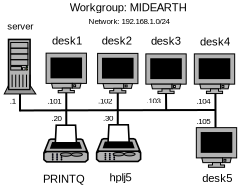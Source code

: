 <?xml version="1.0" encoding="UTF-8"?>
<dia:diagram xmlns:dia="http://www.lysator.liu.se/~alla/dia/">
  <dia:layer name="Background" visible="true">
    <dia:object type="Network - General Computer (Tower)" version="0" id="O0">
      <dia:attribute name="obj_pos">
        <dia:point val="0.836,0.936"/>
      </dia:attribute>
      <dia:attribute name="obj_bb">
        <dia:rectangle val="0.827,0.896;2.424,4.535"/>
      </dia:attribute>
      <dia:attribute name="elem_corner">
        <dia:point val="0.836,0.936"/>
      </dia:attribute>
      <dia:attribute name="elem_width">
        <dia:real val="1.579"/>
      </dia:attribute>
      <dia:attribute name="elem_height">
        <dia:real val="2.727"/>
      </dia:attribute>
      <dia:attribute name="show_background">
        <dia:boolean val="true"/>
      </dia:attribute>
      <dia:attribute name="flip_horizontal">
        <dia:boolean val="false"/>
      </dia:attribute>
      <dia:attribute name="flip_vertical">
        <dia:boolean val="false"/>
      </dia:attribute>
      <dia:attribute name="padding">
        <dia:real val="0.354"/>
      </dia:attribute>
      <dia:attribute name="text">
        <dia:composite type="text">
          <dia:attribute name="string">
            <dia:string>##</dia:string>
          </dia:attribute>
          <dia:attribute name="font">
            <dia:font name="Courier"/>
          </dia:attribute>
          <dia:attribute name="height">
            <dia:real val="0.8"/>
          </dia:attribute>
          <dia:attribute name="pos">
            <dia:point val="1.625,4.331"/>
          </dia:attribute>
          <dia:attribute name="color">
            <dia:color val="#000000"/>
          </dia:attribute>
          <dia:attribute name="alignment">
            <dia:enum val="1"/>
          </dia:attribute>
        </dia:composite>
      </dia:attribute>
    </dia:object>
    <dia:object type="Standard - Line" version="0" id="O1">
      <dia:attribute name="obj_pos">
        <dia:point val="1.587,4.487"/>
      </dia:attribute>
      <dia:attribute name="obj_bb">
        <dia:rectangle val="1.537,4.412;11.463,4.538"/>
      </dia:attribute>
      <dia:attribute name="conn_endpoints">
        <dia:point val="1.587,4.487"/>
        <dia:point val="11.412,4.463"/>
      </dia:attribute>
      <dia:attribute name="numcp">
        <dia:int val="1"/>
      </dia:attribute>
    </dia:object>
    <dia:object type="Standard - Line" version="0" id="O2">
      <dia:attribute name="obj_pos">
        <dia:point val="1.625,3.664"/>
      </dia:attribute>
      <dia:attribute name="obj_bb">
        <dia:rectangle val="1.574,3.614;1.675,4.574"/>
      </dia:attribute>
      <dia:attribute name="conn_endpoints">
        <dia:point val="1.625,3.664"/>
        <dia:point val="1.624,4.524"/>
      </dia:attribute>
      <dia:attribute name="numcp">
        <dia:int val="1"/>
      </dia:attribute>
      <dia:connections>
        <dia:connection handle="0" to="O0" connection="1"/>
      </dia:connections>
    </dia:object>
    <dia:object type="Network - General Monitor (With Stand)" version="0" id="O3">
      <dia:attribute name="obj_pos">
        <dia:point val="2.929,1.621"/>
      </dia:attribute>
      <dia:attribute name="obj_bb">
        <dia:rectangle val="2.904,1.596;4.971,4.471"/>
      </dia:attribute>
      <dia:attribute name="elem_corner">
        <dia:point val="2.929,1.621"/>
      </dia:attribute>
      <dia:attribute name="elem_width">
        <dia:real val="2.017"/>
      </dia:attribute>
      <dia:attribute name="elem_height">
        <dia:real val="1.983"/>
      </dia:attribute>
      <dia:attribute name="show_background">
        <dia:boolean val="true"/>
      </dia:attribute>
      <dia:attribute name="flip_horizontal">
        <dia:boolean val="false"/>
      </dia:attribute>
      <dia:attribute name="flip_vertical">
        <dia:boolean val="false"/>
      </dia:attribute>
      <dia:attribute name="padding">
        <dia:real val="0.354"/>
      </dia:attribute>
      <dia:attribute name="text">
        <dia:composite type="text">
          <dia:attribute name="string">
            <dia:string>##</dia:string>
          </dia:attribute>
          <dia:attribute name="font">
            <dia:font name="Courier"/>
          </dia:attribute>
          <dia:attribute name="height">
            <dia:real val="0.8"/>
          </dia:attribute>
          <dia:attribute name="pos">
            <dia:point val="3.938,4.267"/>
          </dia:attribute>
          <dia:attribute name="color">
            <dia:color val="#000000"/>
          </dia:attribute>
          <dia:attribute name="alignment">
            <dia:enum val="1"/>
          </dia:attribute>
        </dia:composite>
      </dia:attribute>
    </dia:object>
    <dia:object type="Network - General Monitor (With Stand)" version="0" id="O4">
      <dia:attribute name="obj_pos">
        <dia:point val="5.504,1.633"/>
      </dia:attribute>
      <dia:attribute name="obj_bb">
        <dia:rectangle val="5.479,1.608;7.546,4.484"/>
      </dia:attribute>
      <dia:attribute name="elem_corner">
        <dia:point val="5.504,1.633"/>
      </dia:attribute>
      <dia:attribute name="elem_width">
        <dia:real val="2.017"/>
      </dia:attribute>
      <dia:attribute name="elem_height">
        <dia:real val="1.983"/>
      </dia:attribute>
      <dia:attribute name="show_background">
        <dia:boolean val="true"/>
      </dia:attribute>
      <dia:attribute name="flip_horizontal">
        <dia:boolean val="false"/>
      </dia:attribute>
      <dia:attribute name="flip_vertical">
        <dia:boolean val="false"/>
      </dia:attribute>
      <dia:attribute name="padding">
        <dia:real val="0.354"/>
      </dia:attribute>
      <dia:attribute name="text">
        <dia:composite type="text">
          <dia:attribute name="string">
            <dia:string>##</dia:string>
          </dia:attribute>
          <dia:attribute name="font">
            <dia:font name="Courier"/>
          </dia:attribute>
          <dia:attribute name="height">
            <dia:real val="0.8"/>
          </dia:attribute>
          <dia:attribute name="pos">
            <dia:point val="6.513,4.279"/>
          </dia:attribute>
          <dia:attribute name="color">
            <dia:color val="#000000"/>
          </dia:attribute>
          <dia:attribute name="alignment">
            <dia:enum val="1"/>
          </dia:attribute>
        </dia:composite>
      </dia:attribute>
    </dia:object>
    <dia:object type="Network - General Monitor (With Stand)" version="0" id="O5">
      <dia:attribute name="obj_pos">
        <dia:point val="7.917,1.658"/>
      </dia:attribute>
      <dia:attribute name="obj_bb">
        <dia:rectangle val="7.892,1.633;9.958,4.509"/>
      </dia:attribute>
      <dia:attribute name="elem_corner">
        <dia:point val="7.917,1.658"/>
      </dia:attribute>
      <dia:attribute name="elem_width">
        <dia:real val="2.017"/>
      </dia:attribute>
      <dia:attribute name="elem_height">
        <dia:real val="1.983"/>
      </dia:attribute>
      <dia:attribute name="show_background">
        <dia:boolean val="true"/>
      </dia:attribute>
      <dia:attribute name="flip_horizontal">
        <dia:boolean val="false"/>
      </dia:attribute>
      <dia:attribute name="flip_vertical">
        <dia:boolean val="false"/>
      </dia:attribute>
      <dia:attribute name="padding">
        <dia:real val="0.354"/>
      </dia:attribute>
      <dia:attribute name="text">
        <dia:composite type="text">
          <dia:attribute name="string">
            <dia:string>##</dia:string>
          </dia:attribute>
          <dia:attribute name="font">
            <dia:font name="Courier"/>
          </dia:attribute>
          <dia:attribute name="height">
            <dia:real val="0.8"/>
          </dia:attribute>
          <dia:attribute name="pos">
            <dia:point val="8.925,4.304"/>
          </dia:attribute>
          <dia:attribute name="color">
            <dia:color val="#000000"/>
          </dia:attribute>
          <dia:attribute name="alignment">
            <dia:enum val="1"/>
          </dia:attribute>
        </dia:composite>
      </dia:attribute>
    </dia:object>
    <dia:object type="Network - General Monitor (With Stand)" version="0" id="O6">
      <dia:attribute name="obj_pos">
        <dia:point val="10.341,1.658"/>
      </dia:attribute>
      <dia:attribute name="obj_bb">
        <dia:rectangle val="10.316,1.633;12.383,4.509"/>
      </dia:attribute>
      <dia:attribute name="elem_corner">
        <dia:point val="10.341,1.658"/>
      </dia:attribute>
      <dia:attribute name="elem_width">
        <dia:real val="2.017"/>
      </dia:attribute>
      <dia:attribute name="elem_height">
        <dia:real val="1.983"/>
      </dia:attribute>
      <dia:attribute name="show_background">
        <dia:boolean val="true"/>
      </dia:attribute>
      <dia:attribute name="flip_horizontal">
        <dia:boolean val="false"/>
      </dia:attribute>
      <dia:attribute name="flip_vertical">
        <dia:boolean val="false"/>
      </dia:attribute>
      <dia:attribute name="padding">
        <dia:real val="0.354"/>
      </dia:attribute>
      <dia:attribute name="text">
        <dia:composite type="text">
          <dia:attribute name="string">
            <dia:string>##</dia:string>
          </dia:attribute>
          <dia:attribute name="font">
            <dia:font name="Courier"/>
          </dia:attribute>
          <dia:attribute name="height">
            <dia:real val="0.8"/>
          </dia:attribute>
          <dia:attribute name="pos">
            <dia:point val="11.35,4.304"/>
          </dia:attribute>
          <dia:attribute name="color">
            <dia:color val="#000000"/>
          </dia:attribute>
          <dia:attribute name="alignment">
            <dia:enum val="1"/>
          </dia:attribute>
        </dia:composite>
      </dia:attribute>
    </dia:object>
    <dia:object type="Standard - Line" version="0" id="O7">
      <dia:attribute name="obj_pos">
        <dia:point val="3.938,3.604"/>
      </dia:attribute>
      <dia:attribute name="obj_bb">
        <dia:rectangle val="3.887,3.554;3.99,5.281"/>
      </dia:attribute>
      <dia:attribute name="conn_endpoints">
        <dia:point val="3.938,3.604"/>
        <dia:point val="3.939,5.231"/>
      </dia:attribute>
      <dia:attribute name="numcp">
        <dia:int val="1"/>
      </dia:attribute>
      <dia:connections>
        <dia:connection handle="0" to="O3" connection="0"/>
      </dia:connections>
    </dia:object>
    <dia:object type="Standard - Line" version="0" id="O8">
      <dia:attribute name="obj_pos">
        <dia:point val="6.513,3.617"/>
      </dia:attribute>
      <dia:attribute name="obj_bb">
        <dia:rectangle val="6.463,3.567;6.562,5.287"/>
      </dia:attribute>
      <dia:attribute name="conn_endpoints">
        <dia:point val="6.513,3.617"/>
        <dia:point val="6.513,5.237"/>
      </dia:attribute>
      <dia:attribute name="numcp">
        <dia:int val="1"/>
      </dia:attribute>
      <dia:connections>
        <dia:connection handle="0" to="O4" connection="0"/>
      </dia:connections>
    </dia:object>
    <dia:object type="Standard - Line" version="0" id="O9">
      <dia:attribute name="obj_pos">
        <dia:point val="8.925,3.642"/>
      </dia:attribute>
      <dia:attribute name="obj_bb">
        <dia:rectangle val="8.875,3.591;8.984,4.551"/>
      </dia:attribute>
      <dia:attribute name="conn_endpoints">
        <dia:point val="8.925,3.642"/>
        <dia:point val="8.933,4.5"/>
      </dia:attribute>
      <dia:attribute name="numcp">
        <dia:int val="1"/>
      </dia:attribute>
      <dia:connections>
        <dia:connection handle="0" to="O5" connection="0"/>
      </dia:connections>
    </dia:object>
    <dia:object type="Standard - Line" version="0" id="O10">
      <dia:attribute name="obj_pos">
        <dia:point val="11.396,3.654"/>
      </dia:attribute>
      <dia:attribute name="obj_bb">
        <dia:rectangle val="11.346,3.604;11.45,5.413"/>
      </dia:attribute>
      <dia:attribute name="conn_endpoints">
        <dia:point val="11.396,3.654"/>
        <dia:point val="11.4,5.362"/>
      </dia:attribute>
      <dia:attribute name="numcp">
        <dia:int val="1"/>
      </dia:attribute>
    </dia:object>
    <dia:object type="Network - General Monitor (With Stand)" version="0" id="O11">
      <dia:attribute name="obj_pos">
        <dia:point val="10.441,5.346"/>
      </dia:attribute>
      <dia:attribute name="obj_bb">
        <dia:rectangle val="10.416,5.321;12.483,8.196"/>
      </dia:attribute>
      <dia:attribute name="elem_corner">
        <dia:point val="10.441,5.346"/>
      </dia:attribute>
      <dia:attribute name="elem_width">
        <dia:real val="2.017"/>
      </dia:attribute>
      <dia:attribute name="elem_height">
        <dia:real val="1.983"/>
      </dia:attribute>
      <dia:attribute name="show_background">
        <dia:boolean val="true"/>
      </dia:attribute>
      <dia:attribute name="flip_horizontal">
        <dia:boolean val="false"/>
      </dia:attribute>
      <dia:attribute name="flip_vertical">
        <dia:boolean val="false"/>
      </dia:attribute>
      <dia:attribute name="padding">
        <dia:real val="0.354"/>
      </dia:attribute>
      <dia:attribute name="text">
        <dia:composite type="text">
          <dia:attribute name="string">
            <dia:string>##</dia:string>
          </dia:attribute>
          <dia:attribute name="font">
            <dia:font name="Courier"/>
          </dia:attribute>
          <dia:attribute name="height">
            <dia:real val="0.8"/>
          </dia:attribute>
          <dia:attribute name="pos">
            <dia:point val="11.45,7.992"/>
          </dia:attribute>
          <dia:attribute name="color">
            <dia:color val="#000000"/>
          </dia:attribute>
          <dia:attribute name="alignment">
            <dia:enum val="1"/>
          </dia:attribute>
        </dia:composite>
      </dia:attribute>
    </dia:object>
    <dia:object type="Network - General Printer" version="0" id="O12">
      <dia:attribute name="obj_pos">
        <dia:point val="2.819,5.223"/>
      </dia:attribute>
      <dia:attribute name="obj_bb">
        <dia:rectangle val="2.779,5.183;5.059,7.93"/>
      </dia:attribute>
      <dia:attribute name="elem_corner">
        <dia:point val="2.819,5.223"/>
      </dia:attribute>
      <dia:attribute name="elem_width">
        <dia:real val="2.2"/>
      </dia:attribute>
      <dia:attribute name="elem_height">
        <dia:real val="1.833"/>
      </dia:attribute>
      <dia:attribute name="show_background">
        <dia:boolean val="true"/>
      </dia:attribute>
      <dia:attribute name="flip_horizontal">
        <dia:boolean val="false"/>
      </dia:attribute>
      <dia:attribute name="flip_vertical">
        <dia:boolean val="false"/>
      </dia:attribute>
      <dia:attribute name="padding">
        <dia:real val="0.354"/>
      </dia:attribute>
      <dia:attribute name="text">
        <dia:composite type="text">
          <dia:attribute name="string">
            <dia:string>##</dia:string>
          </dia:attribute>
          <dia:attribute name="font">
            <dia:font name="Courier"/>
          </dia:attribute>
          <dia:attribute name="height">
            <dia:real val="0.8"/>
          </dia:attribute>
          <dia:attribute name="pos">
            <dia:point val="3.919,7.725"/>
          </dia:attribute>
          <dia:attribute name="color">
            <dia:color val="#000000"/>
          </dia:attribute>
          <dia:attribute name="alignment">
            <dia:enum val="1"/>
          </dia:attribute>
        </dia:composite>
      </dia:attribute>
    </dia:object>
    <dia:object type="Network - General Printer" version="0" id="O13">
      <dia:attribute name="obj_pos">
        <dia:point val="5.455,5.205"/>
      </dia:attribute>
      <dia:attribute name="obj_bb">
        <dia:rectangle val="5.415,5.165;7.695,7.912"/>
      </dia:attribute>
      <dia:attribute name="elem_corner">
        <dia:point val="5.455,5.205"/>
      </dia:attribute>
      <dia:attribute name="elem_width">
        <dia:real val="2.2"/>
      </dia:attribute>
      <dia:attribute name="elem_height">
        <dia:real val="1.833"/>
      </dia:attribute>
      <dia:attribute name="show_background">
        <dia:boolean val="true"/>
      </dia:attribute>
      <dia:attribute name="flip_horizontal">
        <dia:boolean val="false"/>
      </dia:attribute>
      <dia:attribute name="flip_vertical">
        <dia:boolean val="false"/>
      </dia:attribute>
      <dia:attribute name="padding">
        <dia:real val="0.354"/>
      </dia:attribute>
      <dia:attribute name="text">
        <dia:composite type="text">
          <dia:attribute name="string">
            <dia:string>##</dia:string>
          </dia:attribute>
          <dia:attribute name="font">
            <dia:font name="Courier"/>
          </dia:attribute>
          <dia:attribute name="height">
            <dia:real val="0.8"/>
          </dia:attribute>
          <dia:attribute name="pos">
            <dia:point val="6.555,7.707"/>
          </dia:attribute>
          <dia:attribute name="color">
            <dia:color val="#000000"/>
          </dia:attribute>
          <dia:attribute name="alignment">
            <dia:enum val="1"/>
          </dia:attribute>
        </dia:composite>
      </dia:attribute>
    </dia:object>
    <dia:object type="Standard - Text" version="0" id="O14">
      <dia:attribute name="obj_pos">
        <dia:point val="3.975,1.183"/>
      </dia:attribute>
      <dia:attribute name="obj_bb">
        <dia:rectangle val="3.024,0.616;4.926,1.316"/>
      </dia:attribute>
      <dia:attribute name="text">
        <dia:composite type="text">
          <dia:attribute name="string">
            <dia:string>#desk1#</dia:string>
          </dia:attribute>
          <dia:attribute name="font">
            <dia:font name="Arial"/>
          </dia:attribute>
          <dia:attribute name="height">
            <dia:real val="0.7"/>
          </dia:attribute>
          <dia:attribute name="pos">
            <dia:point val="3.975,1.183"/>
          </dia:attribute>
          <dia:attribute name="color">
            <dia:color val="#000000"/>
          </dia:attribute>
          <dia:attribute name="alignment">
            <dia:enum val="1"/>
          </dia:attribute>
        </dia:composite>
      </dia:attribute>
    </dia:object>
    <dia:object type="Standard - Text" version="0" id="O15">
      <dia:attribute name="obj_pos">
        <dia:point val="6.46,1.184"/>
      </dia:attribute>
      <dia:attribute name="obj_bb">
        <dia:rectangle val="5.522,0.617;7.398,1.317"/>
      </dia:attribute>
      <dia:attribute name="text">
        <dia:composite type="text">
          <dia:attribute name="string">
            <dia:string>#desk2#</dia:string>
          </dia:attribute>
          <dia:attribute name="font">
            <dia:font name="Arial"/>
          </dia:attribute>
          <dia:attribute name="height">
            <dia:real val="0.7"/>
          </dia:attribute>
          <dia:attribute name="pos">
            <dia:point val="6.46,1.184"/>
          </dia:attribute>
          <dia:attribute name="color">
            <dia:color val="#000000"/>
          </dia:attribute>
          <dia:attribute name="alignment">
            <dia:enum val="1"/>
          </dia:attribute>
        </dia:composite>
      </dia:attribute>
    </dia:object>
    <dia:object type="Standard - Text" version="0" id="O16">
      <dia:attribute name="obj_pos">
        <dia:point val="8.917,1.202"/>
      </dia:attribute>
      <dia:attribute name="obj_bb">
        <dia:rectangle val="7.966,0.635;9.868,1.335"/>
      </dia:attribute>
      <dia:attribute name="text">
        <dia:composite type="text">
          <dia:attribute name="string">
            <dia:string>#desk3#</dia:string>
          </dia:attribute>
          <dia:attribute name="font">
            <dia:font name="Arial"/>
          </dia:attribute>
          <dia:attribute name="height">
            <dia:real val="0.7"/>
          </dia:attribute>
          <dia:attribute name="pos">
            <dia:point val="8.917,1.202"/>
          </dia:attribute>
          <dia:attribute name="color">
            <dia:color val="#000000"/>
          </dia:attribute>
          <dia:attribute name="alignment">
            <dia:enum val="1"/>
          </dia:attribute>
        </dia:composite>
      </dia:attribute>
    </dia:object>
    <dia:object type="Standard - Text" version="0" id="O17">
      <dia:attribute name="obj_pos">
        <dia:point val="11.374,1.237"/>
      </dia:attribute>
      <dia:attribute name="obj_bb">
        <dia:rectangle val="10.436,0.67;12.313,1.37"/>
      </dia:attribute>
      <dia:attribute name="text">
        <dia:composite type="text">
          <dia:attribute name="string">
            <dia:string>#desk4#</dia:string>
          </dia:attribute>
          <dia:attribute name="font">
            <dia:font name="Arial"/>
          </dia:attribute>
          <dia:attribute name="height">
            <dia:real val="0.7"/>
          </dia:attribute>
          <dia:attribute name="pos">
            <dia:point val="11.374,1.237"/>
          </dia:attribute>
          <dia:attribute name="color">
            <dia:color val="#000000"/>
          </dia:attribute>
          <dia:attribute name="alignment">
            <dia:enum val="1"/>
          </dia:attribute>
        </dia:composite>
      </dia:attribute>
    </dia:object>
    <dia:object type="Standard - Text" version="0" id="O18">
      <dia:attribute name="obj_pos">
        <dia:point val="11.48,8.061"/>
      </dia:attribute>
      <dia:attribute name="obj_bb">
        <dia:rectangle val="10.53,7.494;12.431,8.194"/>
      </dia:attribute>
      <dia:attribute name="text">
        <dia:composite type="text">
          <dia:attribute name="string">
            <dia:string>#desk5#</dia:string>
          </dia:attribute>
          <dia:attribute name="font">
            <dia:font name="Arial"/>
          </dia:attribute>
          <dia:attribute name="height">
            <dia:real val="0.7"/>
          </dia:attribute>
          <dia:attribute name="pos">
            <dia:point val="11.48,8.061"/>
          </dia:attribute>
          <dia:attribute name="color">
            <dia:color val="#000000"/>
          </dia:attribute>
          <dia:attribute name="alignment">
            <dia:enum val="1"/>
          </dia:attribute>
        </dia:composite>
      </dia:attribute>
    </dia:object>
    <dia:object type="Standard - Text" version="0" id="O19">
      <dia:attribute name="obj_pos">
        <dia:point val="1.641,0.44"/>
      </dia:attribute>
      <dia:attribute name="obj_bb">
        <dia:rectangle val="0.795,-0.046;2.488,0.554"/>
      </dia:attribute>
      <dia:attribute name="text">
        <dia:composite type="text">
          <dia:attribute name="string">
            <dia:string>#server#</dia:string>
          </dia:attribute>
          <dia:attribute name="font">
            <dia:font name="Arial"/>
          </dia:attribute>
          <dia:attribute name="height">
            <dia:real val="0.6"/>
          </dia:attribute>
          <dia:attribute name="pos">
            <dia:point val="1.641,0.44"/>
          </dia:attribute>
          <dia:attribute name="color">
            <dia:color val="#000000"/>
          </dia:attribute>
          <dia:attribute name="alignment">
            <dia:enum val="1"/>
          </dia:attribute>
        </dia:composite>
      </dia:attribute>
    </dia:object>
    <dia:object type="Standard - Text" version="0" id="O20">
      <dia:attribute name="obj_pos">
        <dia:point val="7.033,-0.479"/>
      </dia:attribute>
      <dia:attribute name="obj_bb">
        <dia:rectangle val="3.28,-1.046;10.787,-0.346"/>
      </dia:attribute>
      <dia:attribute name="text">
        <dia:composite type="text">
          <dia:attribute name="string">
            <dia:string>#Workgroup: MIDEARTH#</dia:string>
          </dia:attribute>
          <dia:attribute name="font">
            <dia:font name="Arial"/>
          </dia:attribute>
          <dia:attribute name="height">
            <dia:real val="0.7"/>
          </dia:attribute>
          <dia:attribute name="pos">
            <dia:point val="7.033,-0.479"/>
          </dia:attribute>
          <dia:attribute name="color">
            <dia:color val="#000000"/>
          </dia:attribute>
          <dia:attribute name="alignment">
            <dia:enum val="1"/>
          </dia:attribute>
        </dia:composite>
      </dia:attribute>
    </dia:object>
    <dia:object type="Standard - Text" version="0" id="O21">
      <dia:attribute name="obj_pos">
        <dia:point val="12.708,5.372"/>
      </dia:attribute>
      <dia:attribute name="obj_bb">
        <dia:rectangle val="12.708,4.777;12.708,5.577"/>
      </dia:attribute>
      <dia:attribute name="text">
        <dia:composite type="text">
          <dia:attribute name="string">
            <dia:string>##</dia:string>
          </dia:attribute>
          <dia:attribute name="font">
            <dia:font name="Courier"/>
          </dia:attribute>
          <dia:attribute name="height">
            <dia:real val="0.8"/>
          </dia:attribute>
          <dia:attribute name="pos">
            <dia:point val="12.708,5.372"/>
          </dia:attribute>
          <dia:attribute name="color">
            <dia:color val="#000000"/>
          </dia:attribute>
          <dia:attribute name="alignment">
            <dia:enum val="1"/>
          </dia:attribute>
        </dia:composite>
      </dia:attribute>
    </dia:object>
    <dia:object type="Standard - Text" version="0" id="O22">
      <dia:attribute name="obj_pos">
        <dia:point val="3.826,8.096"/>
      </dia:attribute>
      <dia:attribute name="obj_bb">
        <dia:rectangle val="2.53,7.529;5.122,8.229"/>
      </dia:attribute>
      <dia:attribute name="text">
        <dia:composite type="text">
          <dia:attribute name="string">
            <dia:string>#PRINTQ#</dia:string>
          </dia:attribute>
          <dia:attribute name="font">
            <dia:font name="Arial"/>
          </dia:attribute>
          <dia:attribute name="height">
            <dia:real val="0.7"/>
          </dia:attribute>
          <dia:attribute name="pos">
            <dia:point val="3.826,8.096"/>
          </dia:attribute>
          <dia:attribute name="color">
            <dia:color val="#000000"/>
          </dia:attribute>
          <dia:attribute name="alignment">
            <dia:enum val="1"/>
          </dia:attribute>
        </dia:composite>
      </dia:attribute>
    </dia:object>
    <dia:object type="Standard - Text" version="0" id="O23">
      <dia:attribute name="obj_pos">
        <dia:point val="6.654,8.025"/>
      </dia:attribute>
      <dia:attribute name="obj_bb">
        <dia:rectangle val="5.889,7.458;7.42,8.158"/>
      </dia:attribute>
      <dia:attribute name="text">
        <dia:composite type="text">
          <dia:attribute name="string">
            <dia:string>#hplj5#</dia:string>
          </dia:attribute>
          <dia:attribute name="font">
            <dia:font name="Arial"/>
          </dia:attribute>
          <dia:attribute name="height">
            <dia:real val="0.7"/>
          </dia:attribute>
          <dia:attribute name="pos">
            <dia:point val="6.654,8.025"/>
          </dia:attribute>
          <dia:attribute name="color">
            <dia:color val="#000000"/>
          </dia:attribute>
          <dia:attribute name="alignment">
            <dia:enum val="1"/>
          </dia:attribute>
        </dia:composite>
      </dia:attribute>
    </dia:object>
    <dia:object type="Standard - Text" version="0" id="O24">
      <dia:attribute name="obj_pos">
        <dia:point val="1.264,4.156"/>
      </dia:attribute>
      <dia:attribute name="obj_bb">
        <dia:rectangle val="1.052,3.701;1.525,4.351"/>
      </dia:attribute>
      <dia:attribute name="text">
        <dia:composite type="text">
          <dia:attribute name="string">
            <dia:string>#.1#</dia:string>
          </dia:attribute>
          <dia:attribute name="font">
            <dia:font name="Arial"/>
          </dia:attribute>
          <dia:attribute name="height">
            <dia:real val="0.5"/>
          </dia:attribute>
          <dia:attribute name="pos">
            <dia:point val="1.264,4.156"/>
          </dia:attribute>
          <dia:attribute name="color">
            <dia:color val="#000000"/>
          </dia:attribute>
          <dia:attribute name="alignment">
            <dia:enum val="1"/>
          </dia:attribute>
        </dia:composite>
      </dia:attribute>
    </dia:object>
    <dia:object type="Standard - Text" version="0" id="O25">
      <dia:attribute name="obj_pos">
        <dia:point val="3.341,4.145"/>
      </dia:attribute>
      <dia:attribute name="obj_bb">
        <dia:rectangle val="2.856,3.69;3.877,4.34"/>
      </dia:attribute>
      <dia:attribute name="text">
        <dia:composite type="text">
          <dia:attribute name="string">
            <dia:string>#.101#</dia:string>
          </dia:attribute>
          <dia:attribute name="font">
            <dia:font name="Arial"/>
          </dia:attribute>
          <dia:attribute name="height">
            <dia:real val="0.5"/>
          </dia:attribute>
          <dia:attribute name="pos">
            <dia:point val="3.341,4.145"/>
          </dia:attribute>
          <dia:attribute name="color">
            <dia:color val="#000000"/>
          </dia:attribute>
          <dia:attribute name="alignment">
            <dia:enum val="1"/>
          </dia:attribute>
        </dia:composite>
      </dia:attribute>
    </dia:object>
    <dia:object type="Standard - Text" version="0" id="O26">
      <dia:attribute name="obj_pos">
        <dia:point val="5.871,4.143"/>
      </dia:attribute>
      <dia:attribute name="obj_bb">
        <dia:rectangle val="5.395,3.688;6.398,4.338"/>
      </dia:attribute>
      <dia:attribute name="text">
        <dia:composite type="text">
          <dia:attribute name="string">
            <dia:string>#.102#</dia:string>
          </dia:attribute>
          <dia:attribute name="font">
            <dia:font name="Arial"/>
          </dia:attribute>
          <dia:attribute name="height">
            <dia:real val="0.5"/>
          </dia:attribute>
          <dia:attribute name="pos">
            <dia:point val="5.871,4.143"/>
          </dia:attribute>
          <dia:attribute name="color">
            <dia:color val="#000000"/>
          </dia:attribute>
          <dia:attribute name="alignment">
            <dia:enum val="1"/>
          </dia:attribute>
        </dia:composite>
      </dia:attribute>
    </dia:object>
    <dia:object type="Standard - Text" version="0" id="O27">
      <dia:attribute name="obj_pos">
        <dia:point val="8.301,4.136"/>
      </dia:attribute>
      <dia:attribute name="obj_bb">
        <dia:rectangle val="7.816,3.681;8.836,4.331"/>
      </dia:attribute>
      <dia:attribute name="text">
        <dia:composite type="text">
          <dia:attribute name="string">
            <dia:string>#.103#</dia:string>
          </dia:attribute>
          <dia:attribute name="font">
            <dia:font name="Arial"/>
          </dia:attribute>
          <dia:attribute name="height">
            <dia:real val="0.5"/>
          </dia:attribute>
          <dia:attribute name="pos">
            <dia:point val="8.301,4.136"/>
          </dia:attribute>
          <dia:attribute name="color">
            <dia:color val="#000000"/>
          </dia:attribute>
          <dia:attribute name="alignment">
            <dia:enum val="1"/>
          </dia:attribute>
        </dia:composite>
      </dia:attribute>
    </dia:object>
    <dia:object type="Standard - Text" version="0" id="O28">
      <dia:attribute name="obj_pos">
        <dia:point val="10.785,4.146"/>
      </dia:attribute>
      <dia:attribute name="obj_bb">
        <dia:rectangle val="10.309,3.691;11.311,4.341"/>
      </dia:attribute>
      <dia:attribute name="text">
        <dia:composite type="text">
          <dia:attribute name="string">
            <dia:string>#.104#</dia:string>
          </dia:attribute>
          <dia:attribute name="font">
            <dia:font name="Arial"/>
          </dia:attribute>
          <dia:attribute name="height">
            <dia:real val="0.5"/>
          </dia:attribute>
          <dia:attribute name="pos">
            <dia:point val="10.785,4.146"/>
          </dia:attribute>
          <dia:attribute name="color">
            <dia:color val="#000000"/>
          </dia:attribute>
          <dia:attribute name="alignment">
            <dia:enum val="1"/>
          </dia:attribute>
        </dia:composite>
      </dia:attribute>
    </dia:object>
    <dia:object type="Standard - Text" version="0" id="O29">
      <dia:attribute name="obj_pos">
        <dia:point val="10.781,5.159"/>
      </dia:attribute>
      <dia:attribute name="obj_bb">
        <dia:rectangle val="10.296,4.704;11.316,5.354"/>
      </dia:attribute>
      <dia:attribute name="text">
        <dia:composite type="text">
          <dia:attribute name="string">
            <dia:string>#.105#</dia:string>
          </dia:attribute>
          <dia:attribute name="font">
            <dia:font name="Arial"/>
          </dia:attribute>
          <dia:attribute name="height">
            <dia:real val="0.5"/>
          </dia:attribute>
          <dia:attribute name="pos">
            <dia:point val="10.781,5.159"/>
          </dia:attribute>
          <dia:attribute name="color">
            <dia:color val="#000000"/>
          </dia:attribute>
          <dia:attribute name="alignment">
            <dia:enum val="1"/>
          </dia:attribute>
        </dia:composite>
      </dia:attribute>
    </dia:object>
    <dia:object type="Standard - Text" version="0" id="O30">
      <dia:attribute name="obj_pos">
        <dia:point val="3.443,5.017"/>
      </dia:attribute>
      <dia:attribute name="obj_bb">
        <dia:rectangle val="3.108,4.562;3.828,5.212"/>
      </dia:attribute>
      <dia:attribute name="text">
        <dia:composite type="text">
          <dia:attribute name="string">
            <dia:string>#.20#</dia:string>
          </dia:attribute>
          <dia:attribute name="font">
            <dia:font name="Arial"/>
          </dia:attribute>
          <dia:attribute name="height">
            <dia:real val="0.5"/>
          </dia:attribute>
          <dia:attribute name="pos">
            <dia:point val="3.443,5.017"/>
          </dia:attribute>
          <dia:attribute name="color">
            <dia:color val="#000000"/>
          </dia:attribute>
          <dia:attribute name="alignment">
            <dia:enum val="1"/>
          </dia:attribute>
        </dia:composite>
      </dia:attribute>
    </dia:object>
    <dia:object type="Standard - Text" version="0" id="O31">
      <dia:attribute name="obj_pos">
        <dia:point val="6.019,5.007"/>
      </dia:attribute>
      <dia:attribute name="obj_bb">
        <dia:rectangle val="5.675,4.552;6.413,5.202"/>
      </dia:attribute>
      <dia:attribute name="text">
        <dia:composite type="text">
          <dia:attribute name="string">
            <dia:string>#.30#</dia:string>
          </dia:attribute>
          <dia:attribute name="font">
            <dia:font name="Arial"/>
          </dia:attribute>
          <dia:attribute name="height">
            <dia:real val="0.5"/>
          </dia:attribute>
          <dia:attribute name="pos">
            <dia:point val="6.019,5.007"/>
          </dia:attribute>
          <dia:attribute name="color">
            <dia:color val="#000000"/>
          </dia:attribute>
          <dia:attribute name="alignment">
            <dia:enum val="1"/>
          </dia:attribute>
        </dia:composite>
      </dia:attribute>
    </dia:object>
    <dia:object type="Standard - Text" version="0" id="O32">
      <dia:attribute name="obj_pos">
        <dia:point val="7.079,0.159"/>
      </dia:attribute>
      <dia:attribute name="obj_bb">
        <dia:rectangle val="4.389,-0.246;9.769,0.254"/>
      </dia:attribute>
      <dia:attribute name="text">
        <dia:composite type="text">
          <dia:attribute name="string">
            <dia:string>#Network: 192.168.1.0/24#</dia:string>
          </dia:attribute>
          <dia:attribute name="font">
            <dia:font name="Arial"/>
          </dia:attribute>
          <dia:attribute name="height">
            <dia:real val="0.5"/>
          </dia:attribute>
          <dia:attribute name="pos">
            <dia:point val="7.079,0.159"/>
          </dia:attribute>
          <dia:attribute name="color">
            <dia:color val="#000000"/>
          </dia:attribute>
          <dia:attribute name="alignment">
            <dia:enum val="1"/>
          </dia:attribute>
        </dia:composite>
      </dia:attribute>
    </dia:object>
  </dia:layer>
</dia:diagram>
